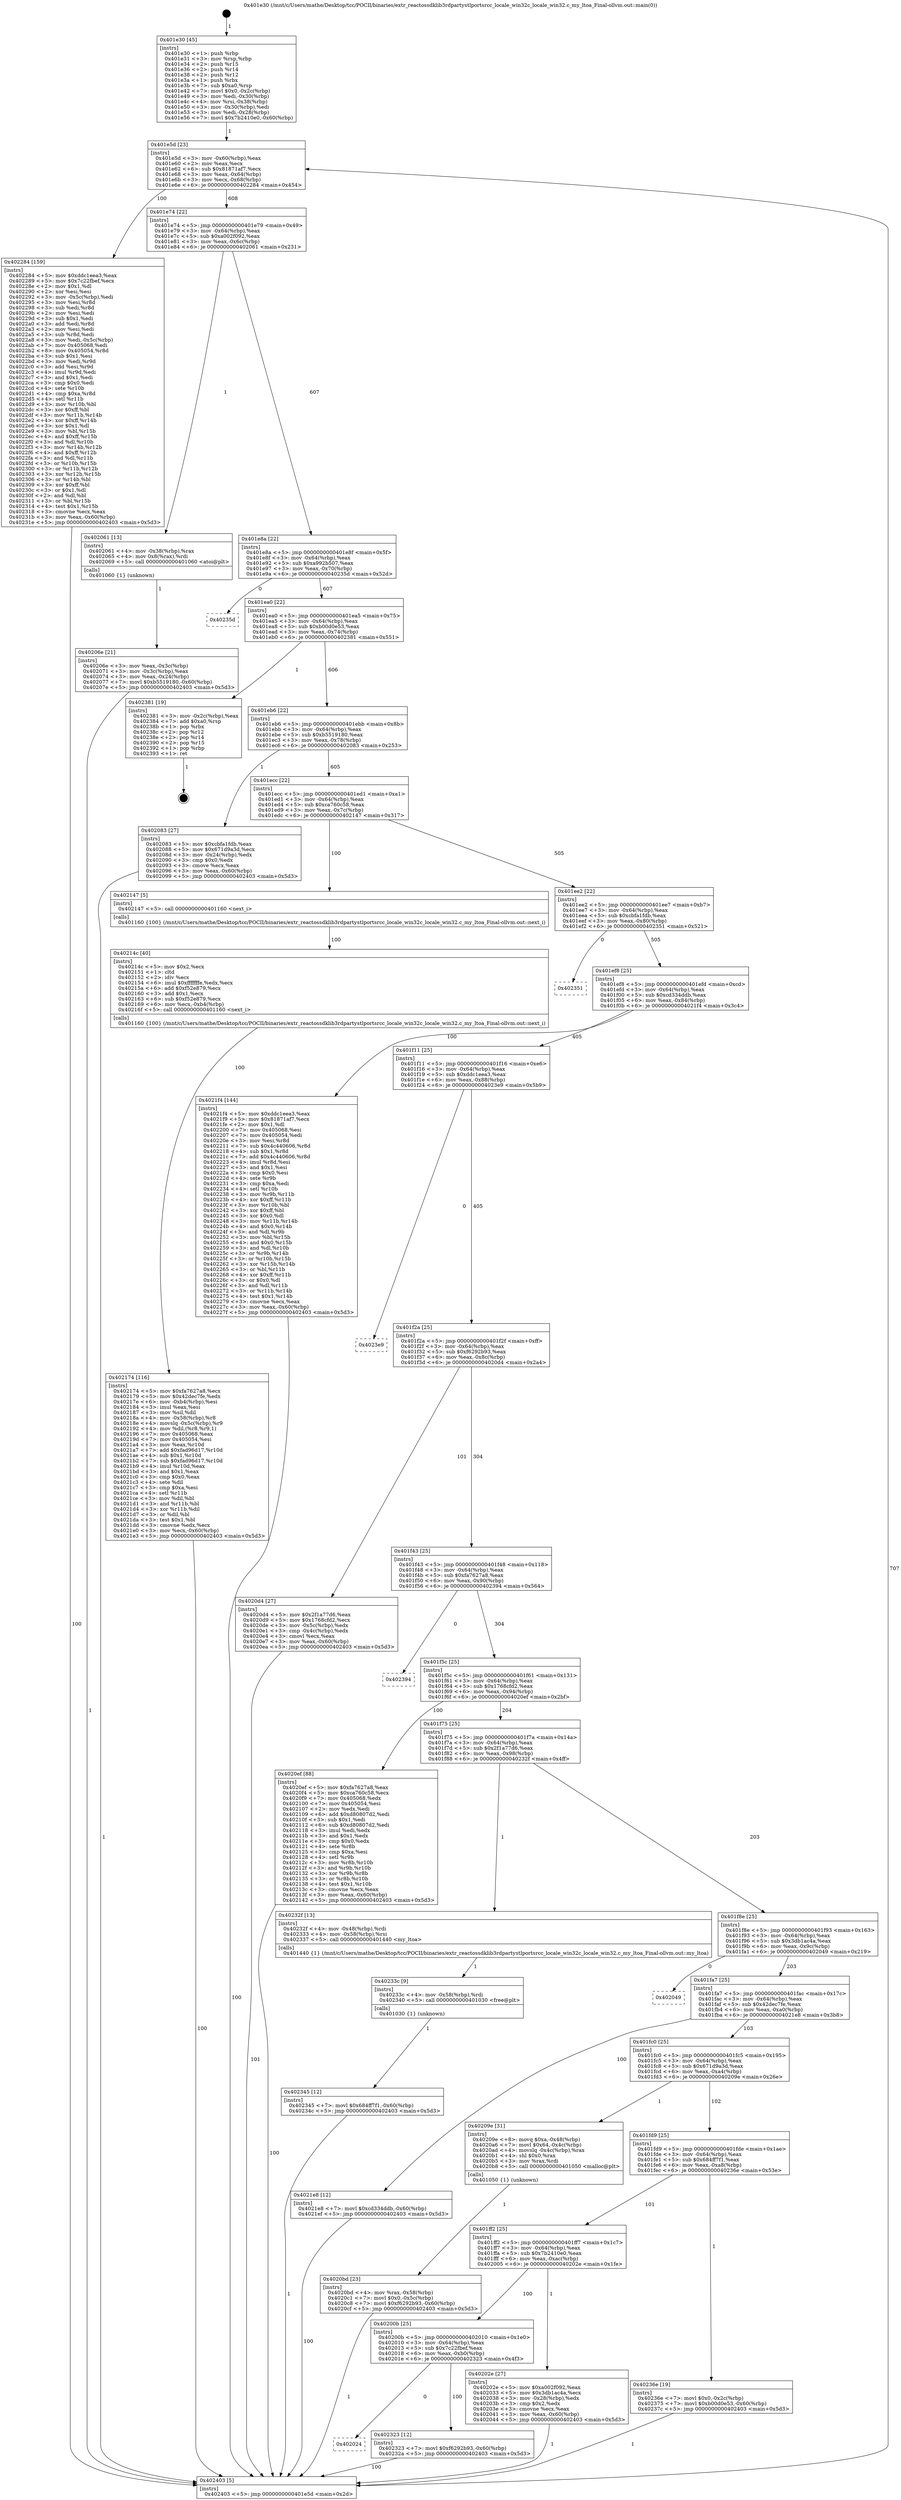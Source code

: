 digraph "0x401e30" {
  label = "0x401e30 (/mnt/c/Users/mathe/Desktop/tcc/POCII/binaries/extr_reactossdklib3rdpartystlportsrcc_locale_win32c_locale_win32.c_my_ltoa_Final-ollvm.out::main(0))"
  labelloc = "t"
  node[shape=record]

  Entry [label="",width=0.3,height=0.3,shape=circle,fillcolor=black,style=filled]
  "0x401e5d" [label="{
     0x401e5d [23]\l
     | [instrs]\l
     &nbsp;&nbsp;0x401e5d \<+3\>: mov -0x60(%rbp),%eax\l
     &nbsp;&nbsp;0x401e60 \<+2\>: mov %eax,%ecx\l
     &nbsp;&nbsp;0x401e62 \<+6\>: sub $0x81871af7,%ecx\l
     &nbsp;&nbsp;0x401e68 \<+3\>: mov %eax,-0x64(%rbp)\l
     &nbsp;&nbsp;0x401e6b \<+3\>: mov %ecx,-0x68(%rbp)\l
     &nbsp;&nbsp;0x401e6e \<+6\>: je 0000000000402284 \<main+0x454\>\l
  }"]
  "0x402284" [label="{
     0x402284 [159]\l
     | [instrs]\l
     &nbsp;&nbsp;0x402284 \<+5\>: mov $0xddc1eea3,%eax\l
     &nbsp;&nbsp;0x402289 \<+5\>: mov $0x7c22fbef,%ecx\l
     &nbsp;&nbsp;0x40228e \<+2\>: mov $0x1,%dl\l
     &nbsp;&nbsp;0x402290 \<+2\>: xor %esi,%esi\l
     &nbsp;&nbsp;0x402292 \<+3\>: mov -0x5c(%rbp),%edi\l
     &nbsp;&nbsp;0x402295 \<+3\>: mov %esi,%r8d\l
     &nbsp;&nbsp;0x402298 \<+3\>: sub %edi,%r8d\l
     &nbsp;&nbsp;0x40229b \<+2\>: mov %esi,%edi\l
     &nbsp;&nbsp;0x40229d \<+3\>: sub $0x1,%edi\l
     &nbsp;&nbsp;0x4022a0 \<+3\>: add %edi,%r8d\l
     &nbsp;&nbsp;0x4022a3 \<+2\>: mov %esi,%edi\l
     &nbsp;&nbsp;0x4022a5 \<+3\>: sub %r8d,%edi\l
     &nbsp;&nbsp;0x4022a8 \<+3\>: mov %edi,-0x5c(%rbp)\l
     &nbsp;&nbsp;0x4022ab \<+7\>: mov 0x405068,%edi\l
     &nbsp;&nbsp;0x4022b2 \<+8\>: mov 0x405054,%r8d\l
     &nbsp;&nbsp;0x4022ba \<+3\>: sub $0x1,%esi\l
     &nbsp;&nbsp;0x4022bd \<+3\>: mov %edi,%r9d\l
     &nbsp;&nbsp;0x4022c0 \<+3\>: add %esi,%r9d\l
     &nbsp;&nbsp;0x4022c3 \<+4\>: imul %r9d,%edi\l
     &nbsp;&nbsp;0x4022c7 \<+3\>: and $0x1,%edi\l
     &nbsp;&nbsp;0x4022ca \<+3\>: cmp $0x0,%edi\l
     &nbsp;&nbsp;0x4022cd \<+4\>: sete %r10b\l
     &nbsp;&nbsp;0x4022d1 \<+4\>: cmp $0xa,%r8d\l
     &nbsp;&nbsp;0x4022d5 \<+4\>: setl %r11b\l
     &nbsp;&nbsp;0x4022d9 \<+3\>: mov %r10b,%bl\l
     &nbsp;&nbsp;0x4022dc \<+3\>: xor $0xff,%bl\l
     &nbsp;&nbsp;0x4022df \<+3\>: mov %r11b,%r14b\l
     &nbsp;&nbsp;0x4022e2 \<+4\>: xor $0xff,%r14b\l
     &nbsp;&nbsp;0x4022e6 \<+3\>: xor $0x1,%dl\l
     &nbsp;&nbsp;0x4022e9 \<+3\>: mov %bl,%r15b\l
     &nbsp;&nbsp;0x4022ec \<+4\>: and $0xff,%r15b\l
     &nbsp;&nbsp;0x4022f0 \<+3\>: and %dl,%r10b\l
     &nbsp;&nbsp;0x4022f3 \<+3\>: mov %r14b,%r12b\l
     &nbsp;&nbsp;0x4022f6 \<+4\>: and $0xff,%r12b\l
     &nbsp;&nbsp;0x4022fa \<+3\>: and %dl,%r11b\l
     &nbsp;&nbsp;0x4022fd \<+3\>: or %r10b,%r15b\l
     &nbsp;&nbsp;0x402300 \<+3\>: or %r11b,%r12b\l
     &nbsp;&nbsp;0x402303 \<+3\>: xor %r12b,%r15b\l
     &nbsp;&nbsp;0x402306 \<+3\>: or %r14b,%bl\l
     &nbsp;&nbsp;0x402309 \<+3\>: xor $0xff,%bl\l
     &nbsp;&nbsp;0x40230c \<+3\>: or $0x1,%dl\l
     &nbsp;&nbsp;0x40230f \<+2\>: and %dl,%bl\l
     &nbsp;&nbsp;0x402311 \<+3\>: or %bl,%r15b\l
     &nbsp;&nbsp;0x402314 \<+4\>: test $0x1,%r15b\l
     &nbsp;&nbsp;0x402318 \<+3\>: cmovne %ecx,%eax\l
     &nbsp;&nbsp;0x40231b \<+3\>: mov %eax,-0x60(%rbp)\l
     &nbsp;&nbsp;0x40231e \<+5\>: jmp 0000000000402403 \<main+0x5d3\>\l
  }"]
  "0x401e74" [label="{
     0x401e74 [22]\l
     | [instrs]\l
     &nbsp;&nbsp;0x401e74 \<+5\>: jmp 0000000000401e79 \<main+0x49\>\l
     &nbsp;&nbsp;0x401e79 \<+3\>: mov -0x64(%rbp),%eax\l
     &nbsp;&nbsp;0x401e7c \<+5\>: sub $0xa002f092,%eax\l
     &nbsp;&nbsp;0x401e81 \<+3\>: mov %eax,-0x6c(%rbp)\l
     &nbsp;&nbsp;0x401e84 \<+6\>: je 0000000000402061 \<main+0x231\>\l
  }"]
  Exit [label="",width=0.3,height=0.3,shape=circle,fillcolor=black,style=filled,peripheries=2]
  "0x402061" [label="{
     0x402061 [13]\l
     | [instrs]\l
     &nbsp;&nbsp;0x402061 \<+4\>: mov -0x38(%rbp),%rax\l
     &nbsp;&nbsp;0x402065 \<+4\>: mov 0x8(%rax),%rdi\l
     &nbsp;&nbsp;0x402069 \<+5\>: call 0000000000401060 \<atoi@plt\>\l
     | [calls]\l
     &nbsp;&nbsp;0x401060 \{1\} (unknown)\l
  }"]
  "0x401e8a" [label="{
     0x401e8a [22]\l
     | [instrs]\l
     &nbsp;&nbsp;0x401e8a \<+5\>: jmp 0000000000401e8f \<main+0x5f\>\l
     &nbsp;&nbsp;0x401e8f \<+3\>: mov -0x64(%rbp),%eax\l
     &nbsp;&nbsp;0x401e92 \<+5\>: sub $0xa992b507,%eax\l
     &nbsp;&nbsp;0x401e97 \<+3\>: mov %eax,-0x70(%rbp)\l
     &nbsp;&nbsp;0x401e9a \<+6\>: je 000000000040235d \<main+0x52d\>\l
  }"]
  "0x402345" [label="{
     0x402345 [12]\l
     | [instrs]\l
     &nbsp;&nbsp;0x402345 \<+7\>: movl $0x684ff7f1,-0x60(%rbp)\l
     &nbsp;&nbsp;0x40234c \<+5\>: jmp 0000000000402403 \<main+0x5d3\>\l
  }"]
  "0x40235d" [label="{
     0x40235d\l
  }", style=dashed]
  "0x401ea0" [label="{
     0x401ea0 [22]\l
     | [instrs]\l
     &nbsp;&nbsp;0x401ea0 \<+5\>: jmp 0000000000401ea5 \<main+0x75\>\l
     &nbsp;&nbsp;0x401ea5 \<+3\>: mov -0x64(%rbp),%eax\l
     &nbsp;&nbsp;0x401ea8 \<+5\>: sub $0xb00d0e53,%eax\l
     &nbsp;&nbsp;0x401ead \<+3\>: mov %eax,-0x74(%rbp)\l
     &nbsp;&nbsp;0x401eb0 \<+6\>: je 0000000000402381 \<main+0x551\>\l
  }"]
  "0x40233c" [label="{
     0x40233c [9]\l
     | [instrs]\l
     &nbsp;&nbsp;0x40233c \<+4\>: mov -0x58(%rbp),%rdi\l
     &nbsp;&nbsp;0x402340 \<+5\>: call 0000000000401030 \<free@plt\>\l
     | [calls]\l
     &nbsp;&nbsp;0x401030 \{1\} (unknown)\l
  }"]
  "0x402381" [label="{
     0x402381 [19]\l
     | [instrs]\l
     &nbsp;&nbsp;0x402381 \<+3\>: mov -0x2c(%rbp),%eax\l
     &nbsp;&nbsp;0x402384 \<+7\>: add $0xa0,%rsp\l
     &nbsp;&nbsp;0x40238b \<+1\>: pop %rbx\l
     &nbsp;&nbsp;0x40238c \<+2\>: pop %r12\l
     &nbsp;&nbsp;0x40238e \<+2\>: pop %r14\l
     &nbsp;&nbsp;0x402390 \<+2\>: pop %r15\l
     &nbsp;&nbsp;0x402392 \<+1\>: pop %rbp\l
     &nbsp;&nbsp;0x402393 \<+1\>: ret\l
  }"]
  "0x401eb6" [label="{
     0x401eb6 [22]\l
     | [instrs]\l
     &nbsp;&nbsp;0x401eb6 \<+5\>: jmp 0000000000401ebb \<main+0x8b\>\l
     &nbsp;&nbsp;0x401ebb \<+3\>: mov -0x64(%rbp),%eax\l
     &nbsp;&nbsp;0x401ebe \<+5\>: sub $0xb5519180,%eax\l
     &nbsp;&nbsp;0x401ec3 \<+3\>: mov %eax,-0x78(%rbp)\l
     &nbsp;&nbsp;0x401ec6 \<+6\>: je 0000000000402083 \<main+0x253\>\l
  }"]
  "0x402024" [label="{
     0x402024\l
  }", style=dashed]
  "0x402083" [label="{
     0x402083 [27]\l
     | [instrs]\l
     &nbsp;&nbsp;0x402083 \<+5\>: mov $0xcbfa1fdb,%eax\l
     &nbsp;&nbsp;0x402088 \<+5\>: mov $0x671d9a3d,%ecx\l
     &nbsp;&nbsp;0x40208d \<+3\>: mov -0x24(%rbp),%edx\l
     &nbsp;&nbsp;0x402090 \<+3\>: cmp $0x0,%edx\l
     &nbsp;&nbsp;0x402093 \<+3\>: cmove %ecx,%eax\l
     &nbsp;&nbsp;0x402096 \<+3\>: mov %eax,-0x60(%rbp)\l
     &nbsp;&nbsp;0x402099 \<+5\>: jmp 0000000000402403 \<main+0x5d3\>\l
  }"]
  "0x401ecc" [label="{
     0x401ecc [22]\l
     | [instrs]\l
     &nbsp;&nbsp;0x401ecc \<+5\>: jmp 0000000000401ed1 \<main+0xa1\>\l
     &nbsp;&nbsp;0x401ed1 \<+3\>: mov -0x64(%rbp),%eax\l
     &nbsp;&nbsp;0x401ed4 \<+5\>: sub $0xca760c58,%eax\l
     &nbsp;&nbsp;0x401ed9 \<+3\>: mov %eax,-0x7c(%rbp)\l
     &nbsp;&nbsp;0x401edc \<+6\>: je 0000000000402147 \<main+0x317\>\l
  }"]
  "0x402323" [label="{
     0x402323 [12]\l
     | [instrs]\l
     &nbsp;&nbsp;0x402323 \<+7\>: movl $0xf6292b93,-0x60(%rbp)\l
     &nbsp;&nbsp;0x40232a \<+5\>: jmp 0000000000402403 \<main+0x5d3\>\l
  }"]
  "0x402147" [label="{
     0x402147 [5]\l
     | [instrs]\l
     &nbsp;&nbsp;0x402147 \<+5\>: call 0000000000401160 \<next_i\>\l
     | [calls]\l
     &nbsp;&nbsp;0x401160 \{100\} (/mnt/c/Users/mathe/Desktop/tcc/POCII/binaries/extr_reactossdklib3rdpartystlportsrcc_locale_win32c_locale_win32.c_my_ltoa_Final-ollvm.out::next_i)\l
  }"]
  "0x401ee2" [label="{
     0x401ee2 [22]\l
     | [instrs]\l
     &nbsp;&nbsp;0x401ee2 \<+5\>: jmp 0000000000401ee7 \<main+0xb7\>\l
     &nbsp;&nbsp;0x401ee7 \<+3\>: mov -0x64(%rbp),%eax\l
     &nbsp;&nbsp;0x401eea \<+5\>: sub $0xcbfa1fdb,%eax\l
     &nbsp;&nbsp;0x401eef \<+3\>: mov %eax,-0x80(%rbp)\l
     &nbsp;&nbsp;0x401ef2 \<+6\>: je 0000000000402351 \<main+0x521\>\l
  }"]
  "0x402174" [label="{
     0x402174 [116]\l
     | [instrs]\l
     &nbsp;&nbsp;0x402174 \<+5\>: mov $0xfa7627a8,%ecx\l
     &nbsp;&nbsp;0x402179 \<+5\>: mov $0x42dec7fe,%edx\l
     &nbsp;&nbsp;0x40217e \<+6\>: mov -0xb4(%rbp),%esi\l
     &nbsp;&nbsp;0x402184 \<+3\>: imul %eax,%esi\l
     &nbsp;&nbsp;0x402187 \<+3\>: mov %sil,%dil\l
     &nbsp;&nbsp;0x40218a \<+4\>: mov -0x58(%rbp),%r8\l
     &nbsp;&nbsp;0x40218e \<+4\>: movslq -0x5c(%rbp),%r9\l
     &nbsp;&nbsp;0x402192 \<+4\>: mov %dil,(%r8,%r9,1)\l
     &nbsp;&nbsp;0x402196 \<+7\>: mov 0x405068,%eax\l
     &nbsp;&nbsp;0x40219d \<+7\>: mov 0x405054,%esi\l
     &nbsp;&nbsp;0x4021a4 \<+3\>: mov %eax,%r10d\l
     &nbsp;&nbsp;0x4021a7 \<+7\>: add $0xfad96d17,%r10d\l
     &nbsp;&nbsp;0x4021ae \<+4\>: sub $0x1,%r10d\l
     &nbsp;&nbsp;0x4021b2 \<+7\>: sub $0xfad96d17,%r10d\l
     &nbsp;&nbsp;0x4021b9 \<+4\>: imul %r10d,%eax\l
     &nbsp;&nbsp;0x4021bd \<+3\>: and $0x1,%eax\l
     &nbsp;&nbsp;0x4021c0 \<+3\>: cmp $0x0,%eax\l
     &nbsp;&nbsp;0x4021c3 \<+4\>: sete %dil\l
     &nbsp;&nbsp;0x4021c7 \<+3\>: cmp $0xa,%esi\l
     &nbsp;&nbsp;0x4021ca \<+4\>: setl %r11b\l
     &nbsp;&nbsp;0x4021ce \<+3\>: mov %dil,%bl\l
     &nbsp;&nbsp;0x4021d1 \<+3\>: and %r11b,%bl\l
     &nbsp;&nbsp;0x4021d4 \<+3\>: xor %r11b,%dil\l
     &nbsp;&nbsp;0x4021d7 \<+3\>: or %dil,%bl\l
     &nbsp;&nbsp;0x4021da \<+3\>: test $0x1,%bl\l
     &nbsp;&nbsp;0x4021dd \<+3\>: cmovne %edx,%ecx\l
     &nbsp;&nbsp;0x4021e0 \<+3\>: mov %ecx,-0x60(%rbp)\l
     &nbsp;&nbsp;0x4021e3 \<+5\>: jmp 0000000000402403 \<main+0x5d3\>\l
  }"]
  "0x402351" [label="{
     0x402351\l
  }", style=dashed]
  "0x401ef8" [label="{
     0x401ef8 [25]\l
     | [instrs]\l
     &nbsp;&nbsp;0x401ef8 \<+5\>: jmp 0000000000401efd \<main+0xcd\>\l
     &nbsp;&nbsp;0x401efd \<+3\>: mov -0x64(%rbp),%eax\l
     &nbsp;&nbsp;0x401f00 \<+5\>: sub $0xcd334ddb,%eax\l
     &nbsp;&nbsp;0x401f05 \<+6\>: mov %eax,-0x84(%rbp)\l
     &nbsp;&nbsp;0x401f0b \<+6\>: je 00000000004021f4 \<main+0x3c4\>\l
  }"]
  "0x40214c" [label="{
     0x40214c [40]\l
     | [instrs]\l
     &nbsp;&nbsp;0x40214c \<+5\>: mov $0x2,%ecx\l
     &nbsp;&nbsp;0x402151 \<+1\>: cltd\l
     &nbsp;&nbsp;0x402152 \<+2\>: idiv %ecx\l
     &nbsp;&nbsp;0x402154 \<+6\>: imul $0xfffffffe,%edx,%ecx\l
     &nbsp;&nbsp;0x40215a \<+6\>: add $0xf52e879,%ecx\l
     &nbsp;&nbsp;0x402160 \<+3\>: add $0x1,%ecx\l
     &nbsp;&nbsp;0x402163 \<+6\>: sub $0xf52e879,%ecx\l
     &nbsp;&nbsp;0x402169 \<+6\>: mov %ecx,-0xb4(%rbp)\l
     &nbsp;&nbsp;0x40216f \<+5\>: call 0000000000401160 \<next_i\>\l
     | [calls]\l
     &nbsp;&nbsp;0x401160 \{100\} (/mnt/c/Users/mathe/Desktop/tcc/POCII/binaries/extr_reactossdklib3rdpartystlportsrcc_locale_win32c_locale_win32.c_my_ltoa_Final-ollvm.out::next_i)\l
  }"]
  "0x4021f4" [label="{
     0x4021f4 [144]\l
     | [instrs]\l
     &nbsp;&nbsp;0x4021f4 \<+5\>: mov $0xddc1eea3,%eax\l
     &nbsp;&nbsp;0x4021f9 \<+5\>: mov $0x81871af7,%ecx\l
     &nbsp;&nbsp;0x4021fe \<+2\>: mov $0x1,%dl\l
     &nbsp;&nbsp;0x402200 \<+7\>: mov 0x405068,%esi\l
     &nbsp;&nbsp;0x402207 \<+7\>: mov 0x405054,%edi\l
     &nbsp;&nbsp;0x40220e \<+3\>: mov %esi,%r8d\l
     &nbsp;&nbsp;0x402211 \<+7\>: sub $0x4c440606,%r8d\l
     &nbsp;&nbsp;0x402218 \<+4\>: sub $0x1,%r8d\l
     &nbsp;&nbsp;0x40221c \<+7\>: add $0x4c440606,%r8d\l
     &nbsp;&nbsp;0x402223 \<+4\>: imul %r8d,%esi\l
     &nbsp;&nbsp;0x402227 \<+3\>: and $0x1,%esi\l
     &nbsp;&nbsp;0x40222a \<+3\>: cmp $0x0,%esi\l
     &nbsp;&nbsp;0x40222d \<+4\>: sete %r9b\l
     &nbsp;&nbsp;0x402231 \<+3\>: cmp $0xa,%edi\l
     &nbsp;&nbsp;0x402234 \<+4\>: setl %r10b\l
     &nbsp;&nbsp;0x402238 \<+3\>: mov %r9b,%r11b\l
     &nbsp;&nbsp;0x40223b \<+4\>: xor $0xff,%r11b\l
     &nbsp;&nbsp;0x40223f \<+3\>: mov %r10b,%bl\l
     &nbsp;&nbsp;0x402242 \<+3\>: xor $0xff,%bl\l
     &nbsp;&nbsp;0x402245 \<+3\>: xor $0x0,%dl\l
     &nbsp;&nbsp;0x402248 \<+3\>: mov %r11b,%r14b\l
     &nbsp;&nbsp;0x40224b \<+4\>: and $0x0,%r14b\l
     &nbsp;&nbsp;0x40224f \<+3\>: and %dl,%r9b\l
     &nbsp;&nbsp;0x402252 \<+3\>: mov %bl,%r15b\l
     &nbsp;&nbsp;0x402255 \<+4\>: and $0x0,%r15b\l
     &nbsp;&nbsp;0x402259 \<+3\>: and %dl,%r10b\l
     &nbsp;&nbsp;0x40225c \<+3\>: or %r9b,%r14b\l
     &nbsp;&nbsp;0x40225f \<+3\>: or %r10b,%r15b\l
     &nbsp;&nbsp;0x402262 \<+3\>: xor %r15b,%r14b\l
     &nbsp;&nbsp;0x402265 \<+3\>: or %bl,%r11b\l
     &nbsp;&nbsp;0x402268 \<+4\>: xor $0xff,%r11b\l
     &nbsp;&nbsp;0x40226c \<+3\>: or $0x0,%dl\l
     &nbsp;&nbsp;0x40226f \<+3\>: and %dl,%r11b\l
     &nbsp;&nbsp;0x402272 \<+3\>: or %r11b,%r14b\l
     &nbsp;&nbsp;0x402275 \<+4\>: test $0x1,%r14b\l
     &nbsp;&nbsp;0x402279 \<+3\>: cmovne %ecx,%eax\l
     &nbsp;&nbsp;0x40227c \<+3\>: mov %eax,-0x60(%rbp)\l
     &nbsp;&nbsp;0x40227f \<+5\>: jmp 0000000000402403 \<main+0x5d3\>\l
  }"]
  "0x401f11" [label="{
     0x401f11 [25]\l
     | [instrs]\l
     &nbsp;&nbsp;0x401f11 \<+5\>: jmp 0000000000401f16 \<main+0xe6\>\l
     &nbsp;&nbsp;0x401f16 \<+3\>: mov -0x64(%rbp),%eax\l
     &nbsp;&nbsp;0x401f19 \<+5\>: sub $0xddc1eea3,%eax\l
     &nbsp;&nbsp;0x401f1e \<+6\>: mov %eax,-0x88(%rbp)\l
     &nbsp;&nbsp;0x401f24 \<+6\>: je 00000000004023e9 \<main+0x5b9\>\l
  }"]
  "0x4020bd" [label="{
     0x4020bd [23]\l
     | [instrs]\l
     &nbsp;&nbsp;0x4020bd \<+4\>: mov %rax,-0x58(%rbp)\l
     &nbsp;&nbsp;0x4020c1 \<+7\>: movl $0x0,-0x5c(%rbp)\l
     &nbsp;&nbsp;0x4020c8 \<+7\>: movl $0xf6292b93,-0x60(%rbp)\l
     &nbsp;&nbsp;0x4020cf \<+5\>: jmp 0000000000402403 \<main+0x5d3\>\l
  }"]
  "0x4023e9" [label="{
     0x4023e9\l
  }", style=dashed]
  "0x401f2a" [label="{
     0x401f2a [25]\l
     | [instrs]\l
     &nbsp;&nbsp;0x401f2a \<+5\>: jmp 0000000000401f2f \<main+0xff\>\l
     &nbsp;&nbsp;0x401f2f \<+3\>: mov -0x64(%rbp),%eax\l
     &nbsp;&nbsp;0x401f32 \<+5\>: sub $0xf6292b93,%eax\l
     &nbsp;&nbsp;0x401f37 \<+6\>: mov %eax,-0x8c(%rbp)\l
     &nbsp;&nbsp;0x401f3d \<+6\>: je 00000000004020d4 \<main+0x2a4\>\l
  }"]
  "0x40206e" [label="{
     0x40206e [21]\l
     | [instrs]\l
     &nbsp;&nbsp;0x40206e \<+3\>: mov %eax,-0x3c(%rbp)\l
     &nbsp;&nbsp;0x402071 \<+3\>: mov -0x3c(%rbp),%eax\l
     &nbsp;&nbsp;0x402074 \<+3\>: mov %eax,-0x24(%rbp)\l
     &nbsp;&nbsp;0x402077 \<+7\>: movl $0xb5519180,-0x60(%rbp)\l
     &nbsp;&nbsp;0x40207e \<+5\>: jmp 0000000000402403 \<main+0x5d3\>\l
  }"]
  "0x4020d4" [label="{
     0x4020d4 [27]\l
     | [instrs]\l
     &nbsp;&nbsp;0x4020d4 \<+5\>: mov $0x2f1a77d6,%eax\l
     &nbsp;&nbsp;0x4020d9 \<+5\>: mov $0x1768cfd2,%ecx\l
     &nbsp;&nbsp;0x4020de \<+3\>: mov -0x5c(%rbp),%edx\l
     &nbsp;&nbsp;0x4020e1 \<+3\>: cmp -0x4c(%rbp),%edx\l
     &nbsp;&nbsp;0x4020e4 \<+3\>: cmovl %ecx,%eax\l
     &nbsp;&nbsp;0x4020e7 \<+3\>: mov %eax,-0x60(%rbp)\l
     &nbsp;&nbsp;0x4020ea \<+5\>: jmp 0000000000402403 \<main+0x5d3\>\l
  }"]
  "0x401f43" [label="{
     0x401f43 [25]\l
     | [instrs]\l
     &nbsp;&nbsp;0x401f43 \<+5\>: jmp 0000000000401f48 \<main+0x118\>\l
     &nbsp;&nbsp;0x401f48 \<+3\>: mov -0x64(%rbp),%eax\l
     &nbsp;&nbsp;0x401f4b \<+5\>: sub $0xfa7627a8,%eax\l
     &nbsp;&nbsp;0x401f50 \<+6\>: mov %eax,-0x90(%rbp)\l
     &nbsp;&nbsp;0x401f56 \<+6\>: je 0000000000402394 \<main+0x564\>\l
  }"]
  "0x401e30" [label="{
     0x401e30 [45]\l
     | [instrs]\l
     &nbsp;&nbsp;0x401e30 \<+1\>: push %rbp\l
     &nbsp;&nbsp;0x401e31 \<+3\>: mov %rsp,%rbp\l
     &nbsp;&nbsp;0x401e34 \<+2\>: push %r15\l
     &nbsp;&nbsp;0x401e36 \<+2\>: push %r14\l
     &nbsp;&nbsp;0x401e38 \<+2\>: push %r12\l
     &nbsp;&nbsp;0x401e3a \<+1\>: push %rbx\l
     &nbsp;&nbsp;0x401e3b \<+7\>: sub $0xa0,%rsp\l
     &nbsp;&nbsp;0x401e42 \<+7\>: movl $0x0,-0x2c(%rbp)\l
     &nbsp;&nbsp;0x401e49 \<+3\>: mov %edi,-0x30(%rbp)\l
     &nbsp;&nbsp;0x401e4c \<+4\>: mov %rsi,-0x38(%rbp)\l
     &nbsp;&nbsp;0x401e50 \<+3\>: mov -0x30(%rbp),%edi\l
     &nbsp;&nbsp;0x401e53 \<+3\>: mov %edi,-0x28(%rbp)\l
     &nbsp;&nbsp;0x401e56 \<+7\>: movl $0x7b2410e0,-0x60(%rbp)\l
  }"]
  "0x402394" [label="{
     0x402394\l
  }", style=dashed]
  "0x401f5c" [label="{
     0x401f5c [25]\l
     | [instrs]\l
     &nbsp;&nbsp;0x401f5c \<+5\>: jmp 0000000000401f61 \<main+0x131\>\l
     &nbsp;&nbsp;0x401f61 \<+3\>: mov -0x64(%rbp),%eax\l
     &nbsp;&nbsp;0x401f64 \<+5\>: sub $0x1768cfd2,%eax\l
     &nbsp;&nbsp;0x401f69 \<+6\>: mov %eax,-0x94(%rbp)\l
     &nbsp;&nbsp;0x401f6f \<+6\>: je 00000000004020ef \<main+0x2bf\>\l
  }"]
  "0x402403" [label="{
     0x402403 [5]\l
     | [instrs]\l
     &nbsp;&nbsp;0x402403 \<+5\>: jmp 0000000000401e5d \<main+0x2d\>\l
  }"]
  "0x4020ef" [label="{
     0x4020ef [88]\l
     | [instrs]\l
     &nbsp;&nbsp;0x4020ef \<+5\>: mov $0xfa7627a8,%eax\l
     &nbsp;&nbsp;0x4020f4 \<+5\>: mov $0xca760c58,%ecx\l
     &nbsp;&nbsp;0x4020f9 \<+7\>: mov 0x405068,%edx\l
     &nbsp;&nbsp;0x402100 \<+7\>: mov 0x405054,%esi\l
     &nbsp;&nbsp;0x402107 \<+2\>: mov %edx,%edi\l
     &nbsp;&nbsp;0x402109 \<+6\>: add $0xd80807d2,%edi\l
     &nbsp;&nbsp;0x40210f \<+3\>: sub $0x1,%edi\l
     &nbsp;&nbsp;0x402112 \<+6\>: sub $0xd80807d2,%edi\l
     &nbsp;&nbsp;0x402118 \<+3\>: imul %edi,%edx\l
     &nbsp;&nbsp;0x40211b \<+3\>: and $0x1,%edx\l
     &nbsp;&nbsp;0x40211e \<+3\>: cmp $0x0,%edx\l
     &nbsp;&nbsp;0x402121 \<+4\>: sete %r8b\l
     &nbsp;&nbsp;0x402125 \<+3\>: cmp $0xa,%esi\l
     &nbsp;&nbsp;0x402128 \<+4\>: setl %r9b\l
     &nbsp;&nbsp;0x40212c \<+3\>: mov %r8b,%r10b\l
     &nbsp;&nbsp;0x40212f \<+3\>: and %r9b,%r10b\l
     &nbsp;&nbsp;0x402132 \<+3\>: xor %r9b,%r8b\l
     &nbsp;&nbsp;0x402135 \<+3\>: or %r8b,%r10b\l
     &nbsp;&nbsp;0x402138 \<+4\>: test $0x1,%r10b\l
     &nbsp;&nbsp;0x40213c \<+3\>: cmovne %ecx,%eax\l
     &nbsp;&nbsp;0x40213f \<+3\>: mov %eax,-0x60(%rbp)\l
     &nbsp;&nbsp;0x402142 \<+5\>: jmp 0000000000402403 \<main+0x5d3\>\l
  }"]
  "0x401f75" [label="{
     0x401f75 [25]\l
     | [instrs]\l
     &nbsp;&nbsp;0x401f75 \<+5\>: jmp 0000000000401f7a \<main+0x14a\>\l
     &nbsp;&nbsp;0x401f7a \<+3\>: mov -0x64(%rbp),%eax\l
     &nbsp;&nbsp;0x401f7d \<+5\>: sub $0x2f1a77d6,%eax\l
     &nbsp;&nbsp;0x401f82 \<+6\>: mov %eax,-0x98(%rbp)\l
     &nbsp;&nbsp;0x401f88 \<+6\>: je 000000000040232f \<main+0x4ff\>\l
  }"]
  "0x40200b" [label="{
     0x40200b [25]\l
     | [instrs]\l
     &nbsp;&nbsp;0x40200b \<+5\>: jmp 0000000000402010 \<main+0x1e0\>\l
     &nbsp;&nbsp;0x402010 \<+3\>: mov -0x64(%rbp),%eax\l
     &nbsp;&nbsp;0x402013 \<+5\>: sub $0x7c22fbef,%eax\l
     &nbsp;&nbsp;0x402018 \<+6\>: mov %eax,-0xb0(%rbp)\l
     &nbsp;&nbsp;0x40201e \<+6\>: je 0000000000402323 \<main+0x4f3\>\l
  }"]
  "0x40232f" [label="{
     0x40232f [13]\l
     | [instrs]\l
     &nbsp;&nbsp;0x40232f \<+4\>: mov -0x48(%rbp),%rdi\l
     &nbsp;&nbsp;0x402333 \<+4\>: mov -0x58(%rbp),%rsi\l
     &nbsp;&nbsp;0x402337 \<+5\>: call 0000000000401440 \<my_ltoa\>\l
     | [calls]\l
     &nbsp;&nbsp;0x401440 \{1\} (/mnt/c/Users/mathe/Desktop/tcc/POCII/binaries/extr_reactossdklib3rdpartystlportsrcc_locale_win32c_locale_win32.c_my_ltoa_Final-ollvm.out::my_ltoa)\l
  }"]
  "0x401f8e" [label="{
     0x401f8e [25]\l
     | [instrs]\l
     &nbsp;&nbsp;0x401f8e \<+5\>: jmp 0000000000401f93 \<main+0x163\>\l
     &nbsp;&nbsp;0x401f93 \<+3\>: mov -0x64(%rbp),%eax\l
     &nbsp;&nbsp;0x401f96 \<+5\>: sub $0x3db1ac4a,%eax\l
     &nbsp;&nbsp;0x401f9b \<+6\>: mov %eax,-0x9c(%rbp)\l
     &nbsp;&nbsp;0x401fa1 \<+6\>: je 0000000000402049 \<main+0x219\>\l
  }"]
  "0x40202e" [label="{
     0x40202e [27]\l
     | [instrs]\l
     &nbsp;&nbsp;0x40202e \<+5\>: mov $0xa002f092,%eax\l
     &nbsp;&nbsp;0x402033 \<+5\>: mov $0x3db1ac4a,%ecx\l
     &nbsp;&nbsp;0x402038 \<+3\>: mov -0x28(%rbp),%edx\l
     &nbsp;&nbsp;0x40203b \<+3\>: cmp $0x2,%edx\l
     &nbsp;&nbsp;0x40203e \<+3\>: cmovne %ecx,%eax\l
     &nbsp;&nbsp;0x402041 \<+3\>: mov %eax,-0x60(%rbp)\l
     &nbsp;&nbsp;0x402044 \<+5\>: jmp 0000000000402403 \<main+0x5d3\>\l
  }"]
  "0x402049" [label="{
     0x402049\l
  }", style=dashed]
  "0x401fa7" [label="{
     0x401fa7 [25]\l
     | [instrs]\l
     &nbsp;&nbsp;0x401fa7 \<+5\>: jmp 0000000000401fac \<main+0x17c\>\l
     &nbsp;&nbsp;0x401fac \<+3\>: mov -0x64(%rbp),%eax\l
     &nbsp;&nbsp;0x401faf \<+5\>: sub $0x42dec7fe,%eax\l
     &nbsp;&nbsp;0x401fb4 \<+6\>: mov %eax,-0xa0(%rbp)\l
     &nbsp;&nbsp;0x401fba \<+6\>: je 00000000004021e8 \<main+0x3b8\>\l
  }"]
  "0x401ff2" [label="{
     0x401ff2 [25]\l
     | [instrs]\l
     &nbsp;&nbsp;0x401ff2 \<+5\>: jmp 0000000000401ff7 \<main+0x1c7\>\l
     &nbsp;&nbsp;0x401ff7 \<+3\>: mov -0x64(%rbp),%eax\l
     &nbsp;&nbsp;0x401ffa \<+5\>: sub $0x7b2410e0,%eax\l
     &nbsp;&nbsp;0x401fff \<+6\>: mov %eax,-0xac(%rbp)\l
     &nbsp;&nbsp;0x402005 \<+6\>: je 000000000040202e \<main+0x1fe\>\l
  }"]
  "0x4021e8" [label="{
     0x4021e8 [12]\l
     | [instrs]\l
     &nbsp;&nbsp;0x4021e8 \<+7\>: movl $0xcd334ddb,-0x60(%rbp)\l
     &nbsp;&nbsp;0x4021ef \<+5\>: jmp 0000000000402403 \<main+0x5d3\>\l
  }"]
  "0x401fc0" [label="{
     0x401fc0 [25]\l
     | [instrs]\l
     &nbsp;&nbsp;0x401fc0 \<+5\>: jmp 0000000000401fc5 \<main+0x195\>\l
     &nbsp;&nbsp;0x401fc5 \<+3\>: mov -0x64(%rbp),%eax\l
     &nbsp;&nbsp;0x401fc8 \<+5\>: sub $0x671d9a3d,%eax\l
     &nbsp;&nbsp;0x401fcd \<+6\>: mov %eax,-0xa4(%rbp)\l
     &nbsp;&nbsp;0x401fd3 \<+6\>: je 000000000040209e \<main+0x26e\>\l
  }"]
  "0x40236e" [label="{
     0x40236e [19]\l
     | [instrs]\l
     &nbsp;&nbsp;0x40236e \<+7\>: movl $0x0,-0x2c(%rbp)\l
     &nbsp;&nbsp;0x402375 \<+7\>: movl $0xb00d0e53,-0x60(%rbp)\l
     &nbsp;&nbsp;0x40237c \<+5\>: jmp 0000000000402403 \<main+0x5d3\>\l
  }"]
  "0x40209e" [label="{
     0x40209e [31]\l
     | [instrs]\l
     &nbsp;&nbsp;0x40209e \<+8\>: movq $0xa,-0x48(%rbp)\l
     &nbsp;&nbsp;0x4020a6 \<+7\>: movl $0x64,-0x4c(%rbp)\l
     &nbsp;&nbsp;0x4020ad \<+4\>: movslq -0x4c(%rbp),%rax\l
     &nbsp;&nbsp;0x4020b1 \<+4\>: shl $0x0,%rax\l
     &nbsp;&nbsp;0x4020b5 \<+3\>: mov %rax,%rdi\l
     &nbsp;&nbsp;0x4020b8 \<+5\>: call 0000000000401050 \<malloc@plt\>\l
     | [calls]\l
     &nbsp;&nbsp;0x401050 \{1\} (unknown)\l
  }"]
  "0x401fd9" [label="{
     0x401fd9 [25]\l
     | [instrs]\l
     &nbsp;&nbsp;0x401fd9 \<+5\>: jmp 0000000000401fde \<main+0x1ae\>\l
     &nbsp;&nbsp;0x401fde \<+3\>: mov -0x64(%rbp),%eax\l
     &nbsp;&nbsp;0x401fe1 \<+5\>: sub $0x684ff7f1,%eax\l
     &nbsp;&nbsp;0x401fe6 \<+6\>: mov %eax,-0xa8(%rbp)\l
     &nbsp;&nbsp;0x401fec \<+6\>: je 000000000040236e \<main+0x53e\>\l
  }"]
  Entry -> "0x401e30" [label=" 1"]
  "0x401e5d" -> "0x402284" [label=" 100"]
  "0x401e5d" -> "0x401e74" [label=" 608"]
  "0x402381" -> Exit [label=" 1"]
  "0x401e74" -> "0x402061" [label=" 1"]
  "0x401e74" -> "0x401e8a" [label=" 607"]
  "0x40236e" -> "0x402403" [label=" 1"]
  "0x401e8a" -> "0x40235d" [label=" 0"]
  "0x401e8a" -> "0x401ea0" [label=" 607"]
  "0x402345" -> "0x402403" [label=" 1"]
  "0x401ea0" -> "0x402381" [label=" 1"]
  "0x401ea0" -> "0x401eb6" [label=" 606"]
  "0x40233c" -> "0x402345" [label=" 1"]
  "0x401eb6" -> "0x402083" [label=" 1"]
  "0x401eb6" -> "0x401ecc" [label=" 605"]
  "0x40232f" -> "0x40233c" [label=" 1"]
  "0x401ecc" -> "0x402147" [label=" 100"]
  "0x401ecc" -> "0x401ee2" [label=" 505"]
  "0x402323" -> "0x402403" [label=" 100"]
  "0x401ee2" -> "0x402351" [label=" 0"]
  "0x401ee2" -> "0x401ef8" [label=" 505"]
  "0x40200b" -> "0x402323" [label=" 100"]
  "0x401ef8" -> "0x4021f4" [label=" 100"]
  "0x401ef8" -> "0x401f11" [label=" 405"]
  "0x40200b" -> "0x402024" [label=" 0"]
  "0x401f11" -> "0x4023e9" [label=" 0"]
  "0x401f11" -> "0x401f2a" [label=" 405"]
  "0x402284" -> "0x402403" [label=" 100"]
  "0x401f2a" -> "0x4020d4" [label=" 101"]
  "0x401f2a" -> "0x401f43" [label=" 304"]
  "0x4021f4" -> "0x402403" [label=" 100"]
  "0x401f43" -> "0x402394" [label=" 0"]
  "0x401f43" -> "0x401f5c" [label=" 304"]
  "0x4021e8" -> "0x402403" [label=" 100"]
  "0x401f5c" -> "0x4020ef" [label=" 100"]
  "0x401f5c" -> "0x401f75" [label=" 204"]
  "0x402174" -> "0x402403" [label=" 100"]
  "0x401f75" -> "0x40232f" [label=" 1"]
  "0x401f75" -> "0x401f8e" [label=" 203"]
  "0x40214c" -> "0x402174" [label=" 100"]
  "0x401f8e" -> "0x402049" [label=" 0"]
  "0x401f8e" -> "0x401fa7" [label=" 203"]
  "0x402147" -> "0x40214c" [label=" 100"]
  "0x401fa7" -> "0x4021e8" [label=" 100"]
  "0x401fa7" -> "0x401fc0" [label=" 103"]
  "0x4020d4" -> "0x402403" [label=" 101"]
  "0x401fc0" -> "0x40209e" [label=" 1"]
  "0x401fc0" -> "0x401fd9" [label=" 102"]
  "0x4020bd" -> "0x402403" [label=" 1"]
  "0x401fd9" -> "0x40236e" [label=" 1"]
  "0x401fd9" -> "0x401ff2" [label=" 101"]
  "0x4020ef" -> "0x402403" [label=" 100"]
  "0x401ff2" -> "0x40202e" [label=" 1"]
  "0x401ff2" -> "0x40200b" [label=" 100"]
  "0x40202e" -> "0x402403" [label=" 1"]
  "0x401e30" -> "0x401e5d" [label=" 1"]
  "0x402403" -> "0x401e5d" [label=" 707"]
  "0x402061" -> "0x40206e" [label=" 1"]
  "0x40206e" -> "0x402403" [label=" 1"]
  "0x402083" -> "0x402403" [label=" 1"]
  "0x40209e" -> "0x4020bd" [label=" 1"]
}

